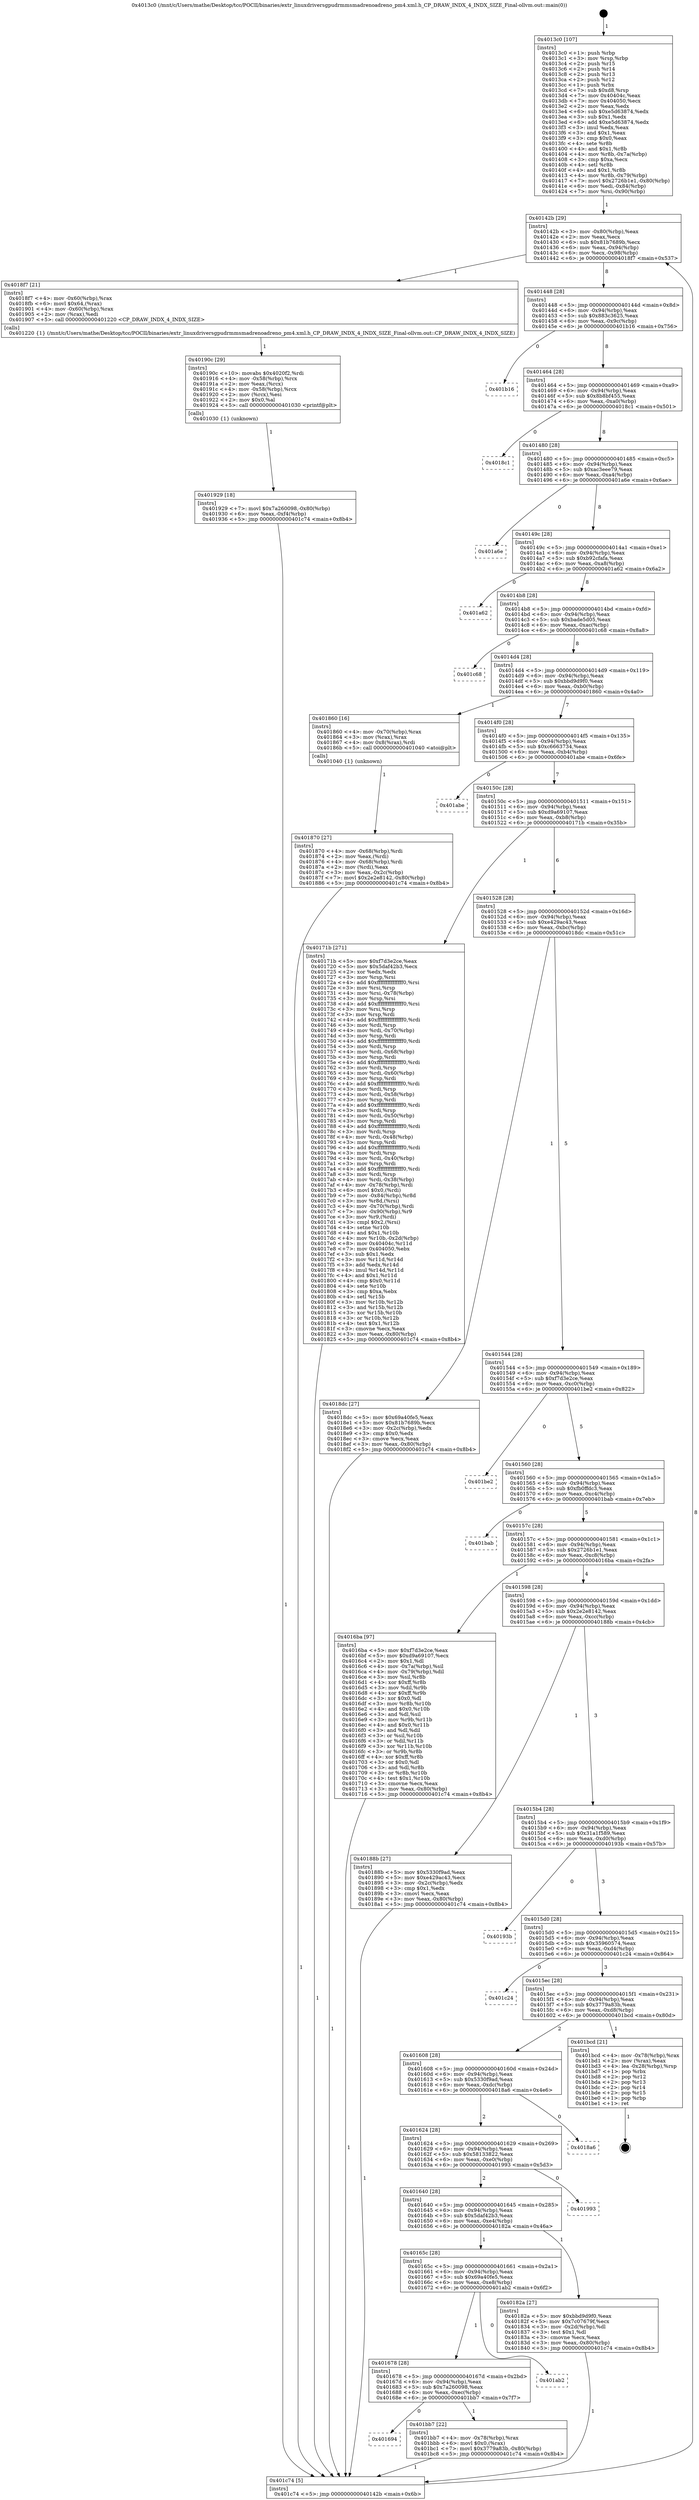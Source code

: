 digraph "0x4013c0" {
  label = "0x4013c0 (/mnt/c/Users/mathe/Desktop/tcc/POCII/binaries/extr_linuxdriversgpudrmmsmadrenoadreno_pm4.xml.h_CP_DRAW_INDX_4_INDX_SIZE_Final-ollvm.out::main(0))"
  labelloc = "t"
  node[shape=record]

  Entry [label="",width=0.3,height=0.3,shape=circle,fillcolor=black,style=filled]
  "0x40142b" [label="{
     0x40142b [29]\l
     | [instrs]\l
     &nbsp;&nbsp;0x40142b \<+3\>: mov -0x80(%rbp),%eax\l
     &nbsp;&nbsp;0x40142e \<+2\>: mov %eax,%ecx\l
     &nbsp;&nbsp;0x401430 \<+6\>: sub $0x81b7689b,%ecx\l
     &nbsp;&nbsp;0x401436 \<+6\>: mov %eax,-0x94(%rbp)\l
     &nbsp;&nbsp;0x40143c \<+6\>: mov %ecx,-0x98(%rbp)\l
     &nbsp;&nbsp;0x401442 \<+6\>: je 00000000004018f7 \<main+0x537\>\l
  }"]
  "0x4018f7" [label="{
     0x4018f7 [21]\l
     | [instrs]\l
     &nbsp;&nbsp;0x4018f7 \<+4\>: mov -0x60(%rbp),%rax\l
     &nbsp;&nbsp;0x4018fb \<+6\>: movl $0x64,(%rax)\l
     &nbsp;&nbsp;0x401901 \<+4\>: mov -0x60(%rbp),%rax\l
     &nbsp;&nbsp;0x401905 \<+2\>: mov (%rax),%edi\l
     &nbsp;&nbsp;0x401907 \<+5\>: call 0000000000401220 \<CP_DRAW_INDX_4_INDX_SIZE\>\l
     | [calls]\l
     &nbsp;&nbsp;0x401220 \{1\} (/mnt/c/Users/mathe/Desktop/tcc/POCII/binaries/extr_linuxdriversgpudrmmsmadrenoadreno_pm4.xml.h_CP_DRAW_INDX_4_INDX_SIZE_Final-ollvm.out::CP_DRAW_INDX_4_INDX_SIZE)\l
  }"]
  "0x401448" [label="{
     0x401448 [28]\l
     | [instrs]\l
     &nbsp;&nbsp;0x401448 \<+5\>: jmp 000000000040144d \<main+0x8d\>\l
     &nbsp;&nbsp;0x40144d \<+6\>: mov -0x94(%rbp),%eax\l
     &nbsp;&nbsp;0x401453 \<+5\>: sub $0x883c3625,%eax\l
     &nbsp;&nbsp;0x401458 \<+6\>: mov %eax,-0x9c(%rbp)\l
     &nbsp;&nbsp;0x40145e \<+6\>: je 0000000000401b16 \<main+0x756\>\l
  }"]
  Exit [label="",width=0.3,height=0.3,shape=circle,fillcolor=black,style=filled,peripheries=2]
  "0x401b16" [label="{
     0x401b16\l
  }", style=dashed]
  "0x401464" [label="{
     0x401464 [28]\l
     | [instrs]\l
     &nbsp;&nbsp;0x401464 \<+5\>: jmp 0000000000401469 \<main+0xa9\>\l
     &nbsp;&nbsp;0x401469 \<+6\>: mov -0x94(%rbp),%eax\l
     &nbsp;&nbsp;0x40146f \<+5\>: sub $0x8b8bf455,%eax\l
     &nbsp;&nbsp;0x401474 \<+6\>: mov %eax,-0xa0(%rbp)\l
     &nbsp;&nbsp;0x40147a \<+6\>: je 00000000004018c1 \<main+0x501\>\l
  }"]
  "0x401694" [label="{
     0x401694\l
  }", style=dashed]
  "0x4018c1" [label="{
     0x4018c1\l
  }", style=dashed]
  "0x401480" [label="{
     0x401480 [28]\l
     | [instrs]\l
     &nbsp;&nbsp;0x401480 \<+5\>: jmp 0000000000401485 \<main+0xc5\>\l
     &nbsp;&nbsp;0x401485 \<+6\>: mov -0x94(%rbp),%eax\l
     &nbsp;&nbsp;0x40148b \<+5\>: sub $0xac3eee79,%eax\l
     &nbsp;&nbsp;0x401490 \<+6\>: mov %eax,-0xa4(%rbp)\l
     &nbsp;&nbsp;0x401496 \<+6\>: je 0000000000401a6e \<main+0x6ae\>\l
  }"]
  "0x401bb7" [label="{
     0x401bb7 [22]\l
     | [instrs]\l
     &nbsp;&nbsp;0x401bb7 \<+4\>: mov -0x78(%rbp),%rax\l
     &nbsp;&nbsp;0x401bbb \<+6\>: movl $0x0,(%rax)\l
     &nbsp;&nbsp;0x401bc1 \<+7\>: movl $0x3779a83b,-0x80(%rbp)\l
     &nbsp;&nbsp;0x401bc8 \<+5\>: jmp 0000000000401c74 \<main+0x8b4\>\l
  }"]
  "0x401a6e" [label="{
     0x401a6e\l
  }", style=dashed]
  "0x40149c" [label="{
     0x40149c [28]\l
     | [instrs]\l
     &nbsp;&nbsp;0x40149c \<+5\>: jmp 00000000004014a1 \<main+0xe1\>\l
     &nbsp;&nbsp;0x4014a1 \<+6\>: mov -0x94(%rbp),%eax\l
     &nbsp;&nbsp;0x4014a7 \<+5\>: sub $0xb92cfafa,%eax\l
     &nbsp;&nbsp;0x4014ac \<+6\>: mov %eax,-0xa8(%rbp)\l
     &nbsp;&nbsp;0x4014b2 \<+6\>: je 0000000000401a62 \<main+0x6a2\>\l
  }"]
  "0x401678" [label="{
     0x401678 [28]\l
     | [instrs]\l
     &nbsp;&nbsp;0x401678 \<+5\>: jmp 000000000040167d \<main+0x2bd\>\l
     &nbsp;&nbsp;0x40167d \<+6\>: mov -0x94(%rbp),%eax\l
     &nbsp;&nbsp;0x401683 \<+5\>: sub $0x7a260098,%eax\l
     &nbsp;&nbsp;0x401688 \<+6\>: mov %eax,-0xec(%rbp)\l
     &nbsp;&nbsp;0x40168e \<+6\>: je 0000000000401bb7 \<main+0x7f7\>\l
  }"]
  "0x401a62" [label="{
     0x401a62\l
  }", style=dashed]
  "0x4014b8" [label="{
     0x4014b8 [28]\l
     | [instrs]\l
     &nbsp;&nbsp;0x4014b8 \<+5\>: jmp 00000000004014bd \<main+0xfd\>\l
     &nbsp;&nbsp;0x4014bd \<+6\>: mov -0x94(%rbp),%eax\l
     &nbsp;&nbsp;0x4014c3 \<+5\>: sub $0xbade5d05,%eax\l
     &nbsp;&nbsp;0x4014c8 \<+6\>: mov %eax,-0xac(%rbp)\l
     &nbsp;&nbsp;0x4014ce \<+6\>: je 0000000000401c68 \<main+0x8a8\>\l
  }"]
  "0x401ab2" [label="{
     0x401ab2\l
  }", style=dashed]
  "0x401c68" [label="{
     0x401c68\l
  }", style=dashed]
  "0x4014d4" [label="{
     0x4014d4 [28]\l
     | [instrs]\l
     &nbsp;&nbsp;0x4014d4 \<+5\>: jmp 00000000004014d9 \<main+0x119\>\l
     &nbsp;&nbsp;0x4014d9 \<+6\>: mov -0x94(%rbp),%eax\l
     &nbsp;&nbsp;0x4014df \<+5\>: sub $0xbbd9d9f0,%eax\l
     &nbsp;&nbsp;0x4014e4 \<+6\>: mov %eax,-0xb0(%rbp)\l
     &nbsp;&nbsp;0x4014ea \<+6\>: je 0000000000401860 \<main+0x4a0\>\l
  }"]
  "0x401929" [label="{
     0x401929 [18]\l
     | [instrs]\l
     &nbsp;&nbsp;0x401929 \<+7\>: movl $0x7a260098,-0x80(%rbp)\l
     &nbsp;&nbsp;0x401930 \<+6\>: mov %eax,-0xf4(%rbp)\l
     &nbsp;&nbsp;0x401936 \<+5\>: jmp 0000000000401c74 \<main+0x8b4\>\l
  }"]
  "0x401860" [label="{
     0x401860 [16]\l
     | [instrs]\l
     &nbsp;&nbsp;0x401860 \<+4\>: mov -0x70(%rbp),%rax\l
     &nbsp;&nbsp;0x401864 \<+3\>: mov (%rax),%rax\l
     &nbsp;&nbsp;0x401867 \<+4\>: mov 0x8(%rax),%rdi\l
     &nbsp;&nbsp;0x40186b \<+5\>: call 0000000000401040 \<atoi@plt\>\l
     | [calls]\l
     &nbsp;&nbsp;0x401040 \{1\} (unknown)\l
  }"]
  "0x4014f0" [label="{
     0x4014f0 [28]\l
     | [instrs]\l
     &nbsp;&nbsp;0x4014f0 \<+5\>: jmp 00000000004014f5 \<main+0x135\>\l
     &nbsp;&nbsp;0x4014f5 \<+6\>: mov -0x94(%rbp),%eax\l
     &nbsp;&nbsp;0x4014fb \<+5\>: sub $0xc6663734,%eax\l
     &nbsp;&nbsp;0x401500 \<+6\>: mov %eax,-0xb4(%rbp)\l
     &nbsp;&nbsp;0x401506 \<+6\>: je 0000000000401abe \<main+0x6fe\>\l
  }"]
  "0x40190c" [label="{
     0x40190c [29]\l
     | [instrs]\l
     &nbsp;&nbsp;0x40190c \<+10\>: movabs $0x4020f2,%rdi\l
     &nbsp;&nbsp;0x401916 \<+4\>: mov -0x58(%rbp),%rcx\l
     &nbsp;&nbsp;0x40191a \<+2\>: mov %eax,(%rcx)\l
     &nbsp;&nbsp;0x40191c \<+4\>: mov -0x58(%rbp),%rcx\l
     &nbsp;&nbsp;0x401920 \<+2\>: mov (%rcx),%esi\l
     &nbsp;&nbsp;0x401922 \<+2\>: mov $0x0,%al\l
     &nbsp;&nbsp;0x401924 \<+5\>: call 0000000000401030 \<printf@plt\>\l
     | [calls]\l
     &nbsp;&nbsp;0x401030 \{1\} (unknown)\l
  }"]
  "0x401abe" [label="{
     0x401abe\l
  }", style=dashed]
  "0x40150c" [label="{
     0x40150c [28]\l
     | [instrs]\l
     &nbsp;&nbsp;0x40150c \<+5\>: jmp 0000000000401511 \<main+0x151\>\l
     &nbsp;&nbsp;0x401511 \<+6\>: mov -0x94(%rbp),%eax\l
     &nbsp;&nbsp;0x401517 \<+5\>: sub $0xd9a69107,%eax\l
     &nbsp;&nbsp;0x40151c \<+6\>: mov %eax,-0xb8(%rbp)\l
     &nbsp;&nbsp;0x401522 \<+6\>: je 000000000040171b \<main+0x35b\>\l
  }"]
  "0x401870" [label="{
     0x401870 [27]\l
     | [instrs]\l
     &nbsp;&nbsp;0x401870 \<+4\>: mov -0x68(%rbp),%rdi\l
     &nbsp;&nbsp;0x401874 \<+2\>: mov %eax,(%rdi)\l
     &nbsp;&nbsp;0x401876 \<+4\>: mov -0x68(%rbp),%rdi\l
     &nbsp;&nbsp;0x40187a \<+2\>: mov (%rdi),%eax\l
     &nbsp;&nbsp;0x40187c \<+3\>: mov %eax,-0x2c(%rbp)\l
     &nbsp;&nbsp;0x40187f \<+7\>: movl $0x2e2e8142,-0x80(%rbp)\l
     &nbsp;&nbsp;0x401886 \<+5\>: jmp 0000000000401c74 \<main+0x8b4\>\l
  }"]
  "0x40171b" [label="{
     0x40171b [271]\l
     | [instrs]\l
     &nbsp;&nbsp;0x40171b \<+5\>: mov $0xf7d3e2ce,%eax\l
     &nbsp;&nbsp;0x401720 \<+5\>: mov $0x5daf42b3,%ecx\l
     &nbsp;&nbsp;0x401725 \<+2\>: xor %edx,%edx\l
     &nbsp;&nbsp;0x401727 \<+3\>: mov %rsp,%rsi\l
     &nbsp;&nbsp;0x40172a \<+4\>: add $0xfffffffffffffff0,%rsi\l
     &nbsp;&nbsp;0x40172e \<+3\>: mov %rsi,%rsp\l
     &nbsp;&nbsp;0x401731 \<+4\>: mov %rsi,-0x78(%rbp)\l
     &nbsp;&nbsp;0x401735 \<+3\>: mov %rsp,%rsi\l
     &nbsp;&nbsp;0x401738 \<+4\>: add $0xfffffffffffffff0,%rsi\l
     &nbsp;&nbsp;0x40173c \<+3\>: mov %rsi,%rsp\l
     &nbsp;&nbsp;0x40173f \<+3\>: mov %rsp,%rdi\l
     &nbsp;&nbsp;0x401742 \<+4\>: add $0xfffffffffffffff0,%rdi\l
     &nbsp;&nbsp;0x401746 \<+3\>: mov %rdi,%rsp\l
     &nbsp;&nbsp;0x401749 \<+4\>: mov %rdi,-0x70(%rbp)\l
     &nbsp;&nbsp;0x40174d \<+3\>: mov %rsp,%rdi\l
     &nbsp;&nbsp;0x401750 \<+4\>: add $0xfffffffffffffff0,%rdi\l
     &nbsp;&nbsp;0x401754 \<+3\>: mov %rdi,%rsp\l
     &nbsp;&nbsp;0x401757 \<+4\>: mov %rdi,-0x68(%rbp)\l
     &nbsp;&nbsp;0x40175b \<+3\>: mov %rsp,%rdi\l
     &nbsp;&nbsp;0x40175e \<+4\>: add $0xfffffffffffffff0,%rdi\l
     &nbsp;&nbsp;0x401762 \<+3\>: mov %rdi,%rsp\l
     &nbsp;&nbsp;0x401765 \<+4\>: mov %rdi,-0x60(%rbp)\l
     &nbsp;&nbsp;0x401769 \<+3\>: mov %rsp,%rdi\l
     &nbsp;&nbsp;0x40176c \<+4\>: add $0xfffffffffffffff0,%rdi\l
     &nbsp;&nbsp;0x401770 \<+3\>: mov %rdi,%rsp\l
     &nbsp;&nbsp;0x401773 \<+4\>: mov %rdi,-0x58(%rbp)\l
     &nbsp;&nbsp;0x401777 \<+3\>: mov %rsp,%rdi\l
     &nbsp;&nbsp;0x40177a \<+4\>: add $0xfffffffffffffff0,%rdi\l
     &nbsp;&nbsp;0x40177e \<+3\>: mov %rdi,%rsp\l
     &nbsp;&nbsp;0x401781 \<+4\>: mov %rdi,-0x50(%rbp)\l
     &nbsp;&nbsp;0x401785 \<+3\>: mov %rsp,%rdi\l
     &nbsp;&nbsp;0x401788 \<+4\>: add $0xfffffffffffffff0,%rdi\l
     &nbsp;&nbsp;0x40178c \<+3\>: mov %rdi,%rsp\l
     &nbsp;&nbsp;0x40178f \<+4\>: mov %rdi,-0x48(%rbp)\l
     &nbsp;&nbsp;0x401793 \<+3\>: mov %rsp,%rdi\l
     &nbsp;&nbsp;0x401796 \<+4\>: add $0xfffffffffffffff0,%rdi\l
     &nbsp;&nbsp;0x40179a \<+3\>: mov %rdi,%rsp\l
     &nbsp;&nbsp;0x40179d \<+4\>: mov %rdi,-0x40(%rbp)\l
     &nbsp;&nbsp;0x4017a1 \<+3\>: mov %rsp,%rdi\l
     &nbsp;&nbsp;0x4017a4 \<+4\>: add $0xfffffffffffffff0,%rdi\l
     &nbsp;&nbsp;0x4017a8 \<+3\>: mov %rdi,%rsp\l
     &nbsp;&nbsp;0x4017ab \<+4\>: mov %rdi,-0x38(%rbp)\l
     &nbsp;&nbsp;0x4017af \<+4\>: mov -0x78(%rbp),%rdi\l
     &nbsp;&nbsp;0x4017b3 \<+6\>: movl $0x0,(%rdi)\l
     &nbsp;&nbsp;0x4017b9 \<+7\>: mov -0x84(%rbp),%r8d\l
     &nbsp;&nbsp;0x4017c0 \<+3\>: mov %r8d,(%rsi)\l
     &nbsp;&nbsp;0x4017c3 \<+4\>: mov -0x70(%rbp),%rdi\l
     &nbsp;&nbsp;0x4017c7 \<+7\>: mov -0x90(%rbp),%r9\l
     &nbsp;&nbsp;0x4017ce \<+3\>: mov %r9,(%rdi)\l
     &nbsp;&nbsp;0x4017d1 \<+3\>: cmpl $0x2,(%rsi)\l
     &nbsp;&nbsp;0x4017d4 \<+4\>: setne %r10b\l
     &nbsp;&nbsp;0x4017d8 \<+4\>: and $0x1,%r10b\l
     &nbsp;&nbsp;0x4017dc \<+4\>: mov %r10b,-0x2d(%rbp)\l
     &nbsp;&nbsp;0x4017e0 \<+8\>: mov 0x40404c,%r11d\l
     &nbsp;&nbsp;0x4017e8 \<+7\>: mov 0x404050,%ebx\l
     &nbsp;&nbsp;0x4017ef \<+3\>: sub $0x1,%edx\l
     &nbsp;&nbsp;0x4017f2 \<+3\>: mov %r11d,%r14d\l
     &nbsp;&nbsp;0x4017f5 \<+3\>: add %edx,%r14d\l
     &nbsp;&nbsp;0x4017f8 \<+4\>: imul %r14d,%r11d\l
     &nbsp;&nbsp;0x4017fc \<+4\>: and $0x1,%r11d\l
     &nbsp;&nbsp;0x401800 \<+4\>: cmp $0x0,%r11d\l
     &nbsp;&nbsp;0x401804 \<+4\>: sete %r10b\l
     &nbsp;&nbsp;0x401808 \<+3\>: cmp $0xa,%ebx\l
     &nbsp;&nbsp;0x40180b \<+4\>: setl %r15b\l
     &nbsp;&nbsp;0x40180f \<+3\>: mov %r10b,%r12b\l
     &nbsp;&nbsp;0x401812 \<+3\>: and %r15b,%r12b\l
     &nbsp;&nbsp;0x401815 \<+3\>: xor %r15b,%r10b\l
     &nbsp;&nbsp;0x401818 \<+3\>: or %r10b,%r12b\l
     &nbsp;&nbsp;0x40181b \<+4\>: test $0x1,%r12b\l
     &nbsp;&nbsp;0x40181f \<+3\>: cmovne %ecx,%eax\l
     &nbsp;&nbsp;0x401822 \<+3\>: mov %eax,-0x80(%rbp)\l
     &nbsp;&nbsp;0x401825 \<+5\>: jmp 0000000000401c74 \<main+0x8b4\>\l
  }"]
  "0x401528" [label="{
     0x401528 [28]\l
     | [instrs]\l
     &nbsp;&nbsp;0x401528 \<+5\>: jmp 000000000040152d \<main+0x16d\>\l
     &nbsp;&nbsp;0x40152d \<+6\>: mov -0x94(%rbp),%eax\l
     &nbsp;&nbsp;0x401533 \<+5\>: sub $0xe429ac43,%eax\l
     &nbsp;&nbsp;0x401538 \<+6\>: mov %eax,-0xbc(%rbp)\l
     &nbsp;&nbsp;0x40153e \<+6\>: je 00000000004018dc \<main+0x51c\>\l
  }"]
  "0x40165c" [label="{
     0x40165c [28]\l
     | [instrs]\l
     &nbsp;&nbsp;0x40165c \<+5\>: jmp 0000000000401661 \<main+0x2a1\>\l
     &nbsp;&nbsp;0x401661 \<+6\>: mov -0x94(%rbp),%eax\l
     &nbsp;&nbsp;0x401667 \<+5\>: sub $0x69a40fe5,%eax\l
     &nbsp;&nbsp;0x40166c \<+6\>: mov %eax,-0xe8(%rbp)\l
     &nbsp;&nbsp;0x401672 \<+6\>: je 0000000000401ab2 \<main+0x6f2\>\l
  }"]
  "0x4018dc" [label="{
     0x4018dc [27]\l
     | [instrs]\l
     &nbsp;&nbsp;0x4018dc \<+5\>: mov $0x69a40fe5,%eax\l
     &nbsp;&nbsp;0x4018e1 \<+5\>: mov $0x81b7689b,%ecx\l
     &nbsp;&nbsp;0x4018e6 \<+3\>: mov -0x2c(%rbp),%edx\l
     &nbsp;&nbsp;0x4018e9 \<+3\>: cmp $0x0,%edx\l
     &nbsp;&nbsp;0x4018ec \<+3\>: cmove %ecx,%eax\l
     &nbsp;&nbsp;0x4018ef \<+3\>: mov %eax,-0x80(%rbp)\l
     &nbsp;&nbsp;0x4018f2 \<+5\>: jmp 0000000000401c74 \<main+0x8b4\>\l
  }"]
  "0x401544" [label="{
     0x401544 [28]\l
     | [instrs]\l
     &nbsp;&nbsp;0x401544 \<+5\>: jmp 0000000000401549 \<main+0x189\>\l
     &nbsp;&nbsp;0x401549 \<+6\>: mov -0x94(%rbp),%eax\l
     &nbsp;&nbsp;0x40154f \<+5\>: sub $0xf7d3e2ce,%eax\l
     &nbsp;&nbsp;0x401554 \<+6\>: mov %eax,-0xc0(%rbp)\l
     &nbsp;&nbsp;0x40155a \<+6\>: je 0000000000401be2 \<main+0x822\>\l
  }"]
  "0x40182a" [label="{
     0x40182a [27]\l
     | [instrs]\l
     &nbsp;&nbsp;0x40182a \<+5\>: mov $0xbbd9d9f0,%eax\l
     &nbsp;&nbsp;0x40182f \<+5\>: mov $0x7c07679f,%ecx\l
     &nbsp;&nbsp;0x401834 \<+3\>: mov -0x2d(%rbp),%dl\l
     &nbsp;&nbsp;0x401837 \<+3\>: test $0x1,%dl\l
     &nbsp;&nbsp;0x40183a \<+3\>: cmovne %ecx,%eax\l
     &nbsp;&nbsp;0x40183d \<+3\>: mov %eax,-0x80(%rbp)\l
     &nbsp;&nbsp;0x401840 \<+5\>: jmp 0000000000401c74 \<main+0x8b4\>\l
  }"]
  "0x401be2" [label="{
     0x401be2\l
  }", style=dashed]
  "0x401560" [label="{
     0x401560 [28]\l
     | [instrs]\l
     &nbsp;&nbsp;0x401560 \<+5\>: jmp 0000000000401565 \<main+0x1a5\>\l
     &nbsp;&nbsp;0x401565 \<+6\>: mov -0x94(%rbp),%eax\l
     &nbsp;&nbsp;0x40156b \<+5\>: sub $0xfb0ffdc3,%eax\l
     &nbsp;&nbsp;0x401570 \<+6\>: mov %eax,-0xc4(%rbp)\l
     &nbsp;&nbsp;0x401576 \<+6\>: je 0000000000401bab \<main+0x7eb\>\l
  }"]
  "0x401640" [label="{
     0x401640 [28]\l
     | [instrs]\l
     &nbsp;&nbsp;0x401640 \<+5\>: jmp 0000000000401645 \<main+0x285\>\l
     &nbsp;&nbsp;0x401645 \<+6\>: mov -0x94(%rbp),%eax\l
     &nbsp;&nbsp;0x40164b \<+5\>: sub $0x5daf42b3,%eax\l
     &nbsp;&nbsp;0x401650 \<+6\>: mov %eax,-0xe4(%rbp)\l
     &nbsp;&nbsp;0x401656 \<+6\>: je 000000000040182a \<main+0x46a\>\l
  }"]
  "0x401bab" [label="{
     0x401bab\l
  }", style=dashed]
  "0x40157c" [label="{
     0x40157c [28]\l
     | [instrs]\l
     &nbsp;&nbsp;0x40157c \<+5\>: jmp 0000000000401581 \<main+0x1c1\>\l
     &nbsp;&nbsp;0x401581 \<+6\>: mov -0x94(%rbp),%eax\l
     &nbsp;&nbsp;0x401587 \<+5\>: sub $0x2726b1e1,%eax\l
     &nbsp;&nbsp;0x40158c \<+6\>: mov %eax,-0xc8(%rbp)\l
     &nbsp;&nbsp;0x401592 \<+6\>: je 00000000004016ba \<main+0x2fa\>\l
  }"]
  "0x401993" [label="{
     0x401993\l
  }", style=dashed]
  "0x4016ba" [label="{
     0x4016ba [97]\l
     | [instrs]\l
     &nbsp;&nbsp;0x4016ba \<+5\>: mov $0xf7d3e2ce,%eax\l
     &nbsp;&nbsp;0x4016bf \<+5\>: mov $0xd9a69107,%ecx\l
     &nbsp;&nbsp;0x4016c4 \<+2\>: mov $0x1,%dl\l
     &nbsp;&nbsp;0x4016c6 \<+4\>: mov -0x7a(%rbp),%sil\l
     &nbsp;&nbsp;0x4016ca \<+4\>: mov -0x79(%rbp),%dil\l
     &nbsp;&nbsp;0x4016ce \<+3\>: mov %sil,%r8b\l
     &nbsp;&nbsp;0x4016d1 \<+4\>: xor $0xff,%r8b\l
     &nbsp;&nbsp;0x4016d5 \<+3\>: mov %dil,%r9b\l
     &nbsp;&nbsp;0x4016d8 \<+4\>: xor $0xff,%r9b\l
     &nbsp;&nbsp;0x4016dc \<+3\>: xor $0x0,%dl\l
     &nbsp;&nbsp;0x4016df \<+3\>: mov %r8b,%r10b\l
     &nbsp;&nbsp;0x4016e2 \<+4\>: and $0x0,%r10b\l
     &nbsp;&nbsp;0x4016e6 \<+3\>: and %dl,%sil\l
     &nbsp;&nbsp;0x4016e9 \<+3\>: mov %r9b,%r11b\l
     &nbsp;&nbsp;0x4016ec \<+4\>: and $0x0,%r11b\l
     &nbsp;&nbsp;0x4016f0 \<+3\>: and %dl,%dil\l
     &nbsp;&nbsp;0x4016f3 \<+3\>: or %sil,%r10b\l
     &nbsp;&nbsp;0x4016f6 \<+3\>: or %dil,%r11b\l
     &nbsp;&nbsp;0x4016f9 \<+3\>: xor %r11b,%r10b\l
     &nbsp;&nbsp;0x4016fc \<+3\>: or %r9b,%r8b\l
     &nbsp;&nbsp;0x4016ff \<+4\>: xor $0xff,%r8b\l
     &nbsp;&nbsp;0x401703 \<+3\>: or $0x0,%dl\l
     &nbsp;&nbsp;0x401706 \<+3\>: and %dl,%r8b\l
     &nbsp;&nbsp;0x401709 \<+3\>: or %r8b,%r10b\l
     &nbsp;&nbsp;0x40170c \<+4\>: test $0x1,%r10b\l
     &nbsp;&nbsp;0x401710 \<+3\>: cmovne %ecx,%eax\l
     &nbsp;&nbsp;0x401713 \<+3\>: mov %eax,-0x80(%rbp)\l
     &nbsp;&nbsp;0x401716 \<+5\>: jmp 0000000000401c74 \<main+0x8b4\>\l
  }"]
  "0x401598" [label="{
     0x401598 [28]\l
     | [instrs]\l
     &nbsp;&nbsp;0x401598 \<+5\>: jmp 000000000040159d \<main+0x1dd\>\l
     &nbsp;&nbsp;0x40159d \<+6\>: mov -0x94(%rbp),%eax\l
     &nbsp;&nbsp;0x4015a3 \<+5\>: sub $0x2e2e8142,%eax\l
     &nbsp;&nbsp;0x4015a8 \<+6\>: mov %eax,-0xcc(%rbp)\l
     &nbsp;&nbsp;0x4015ae \<+6\>: je 000000000040188b \<main+0x4cb\>\l
  }"]
  "0x401c74" [label="{
     0x401c74 [5]\l
     | [instrs]\l
     &nbsp;&nbsp;0x401c74 \<+5\>: jmp 000000000040142b \<main+0x6b\>\l
  }"]
  "0x4013c0" [label="{
     0x4013c0 [107]\l
     | [instrs]\l
     &nbsp;&nbsp;0x4013c0 \<+1\>: push %rbp\l
     &nbsp;&nbsp;0x4013c1 \<+3\>: mov %rsp,%rbp\l
     &nbsp;&nbsp;0x4013c4 \<+2\>: push %r15\l
     &nbsp;&nbsp;0x4013c6 \<+2\>: push %r14\l
     &nbsp;&nbsp;0x4013c8 \<+2\>: push %r13\l
     &nbsp;&nbsp;0x4013ca \<+2\>: push %r12\l
     &nbsp;&nbsp;0x4013cc \<+1\>: push %rbx\l
     &nbsp;&nbsp;0x4013cd \<+7\>: sub $0xd8,%rsp\l
     &nbsp;&nbsp;0x4013d4 \<+7\>: mov 0x40404c,%eax\l
     &nbsp;&nbsp;0x4013db \<+7\>: mov 0x404050,%ecx\l
     &nbsp;&nbsp;0x4013e2 \<+2\>: mov %eax,%edx\l
     &nbsp;&nbsp;0x4013e4 \<+6\>: sub $0xe5d63874,%edx\l
     &nbsp;&nbsp;0x4013ea \<+3\>: sub $0x1,%edx\l
     &nbsp;&nbsp;0x4013ed \<+6\>: add $0xe5d63874,%edx\l
     &nbsp;&nbsp;0x4013f3 \<+3\>: imul %edx,%eax\l
     &nbsp;&nbsp;0x4013f6 \<+3\>: and $0x1,%eax\l
     &nbsp;&nbsp;0x4013f9 \<+3\>: cmp $0x0,%eax\l
     &nbsp;&nbsp;0x4013fc \<+4\>: sete %r8b\l
     &nbsp;&nbsp;0x401400 \<+4\>: and $0x1,%r8b\l
     &nbsp;&nbsp;0x401404 \<+4\>: mov %r8b,-0x7a(%rbp)\l
     &nbsp;&nbsp;0x401408 \<+3\>: cmp $0xa,%ecx\l
     &nbsp;&nbsp;0x40140b \<+4\>: setl %r8b\l
     &nbsp;&nbsp;0x40140f \<+4\>: and $0x1,%r8b\l
     &nbsp;&nbsp;0x401413 \<+4\>: mov %r8b,-0x79(%rbp)\l
     &nbsp;&nbsp;0x401417 \<+7\>: movl $0x2726b1e1,-0x80(%rbp)\l
     &nbsp;&nbsp;0x40141e \<+6\>: mov %edi,-0x84(%rbp)\l
     &nbsp;&nbsp;0x401424 \<+7\>: mov %rsi,-0x90(%rbp)\l
  }"]
  "0x401624" [label="{
     0x401624 [28]\l
     | [instrs]\l
     &nbsp;&nbsp;0x401624 \<+5\>: jmp 0000000000401629 \<main+0x269\>\l
     &nbsp;&nbsp;0x401629 \<+6\>: mov -0x94(%rbp),%eax\l
     &nbsp;&nbsp;0x40162f \<+5\>: sub $0x58133822,%eax\l
     &nbsp;&nbsp;0x401634 \<+6\>: mov %eax,-0xe0(%rbp)\l
     &nbsp;&nbsp;0x40163a \<+6\>: je 0000000000401993 \<main+0x5d3\>\l
  }"]
  "0x4018a6" [label="{
     0x4018a6\l
  }", style=dashed]
  "0x40188b" [label="{
     0x40188b [27]\l
     | [instrs]\l
     &nbsp;&nbsp;0x40188b \<+5\>: mov $0x5330f9ad,%eax\l
     &nbsp;&nbsp;0x401890 \<+5\>: mov $0xe429ac43,%ecx\l
     &nbsp;&nbsp;0x401895 \<+3\>: mov -0x2c(%rbp),%edx\l
     &nbsp;&nbsp;0x401898 \<+3\>: cmp $0x1,%edx\l
     &nbsp;&nbsp;0x40189b \<+3\>: cmovl %ecx,%eax\l
     &nbsp;&nbsp;0x40189e \<+3\>: mov %eax,-0x80(%rbp)\l
     &nbsp;&nbsp;0x4018a1 \<+5\>: jmp 0000000000401c74 \<main+0x8b4\>\l
  }"]
  "0x4015b4" [label="{
     0x4015b4 [28]\l
     | [instrs]\l
     &nbsp;&nbsp;0x4015b4 \<+5\>: jmp 00000000004015b9 \<main+0x1f9\>\l
     &nbsp;&nbsp;0x4015b9 \<+6\>: mov -0x94(%rbp),%eax\l
     &nbsp;&nbsp;0x4015bf \<+5\>: sub $0x31a1f589,%eax\l
     &nbsp;&nbsp;0x4015c4 \<+6\>: mov %eax,-0xd0(%rbp)\l
     &nbsp;&nbsp;0x4015ca \<+6\>: je 000000000040193b \<main+0x57b\>\l
  }"]
  "0x401608" [label="{
     0x401608 [28]\l
     | [instrs]\l
     &nbsp;&nbsp;0x401608 \<+5\>: jmp 000000000040160d \<main+0x24d\>\l
     &nbsp;&nbsp;0x40160d \<+6\>: mov -0x94(%rbp),%eax\l
     &nbsp;&nbsp;0x401613 \<+5\>: sub $0x5330f9ad,%eax\l
     &nbsp;&nbsp;0x401618 \<+6\>: mov %eax,-0xdc(%rbp)\l
     &nbsp;&nbsp;0x40161e \<+6\>: je 00000000004018a6 \<main+0x4e6\>\l
  }"]
  "0x40193b" [label="{
     0x40193b\l
  }", style=dashed]
  "0x4015d0" [label="{
     0x4015d0 [28]\l
     | [instrs]\l
     &nbsp;&nbsp;0x4015d0 \<+5\>: jmp 00000000004015d5 \<main+0x215\>\l
     &nbsp;&nbsp;0x4015d5 \<+6\>: mov -0x94(%rbp),%eax\l
     &nbsp;&nbsp;0x4015db \<+5\>: sub $0x35960574,%eax\l
     &nbsp;&nbsp;0x4015e0 \<+6\>: mov %eax,-0xd4(%rbp)\l
     &nbsp;&nbsp;0x4015e6 \<+6\>: je 0000000000401c24 \<main+0x864\>\l
  }"]
  "0x401bcd" [label="{
     0x401bcd [21]\l
     | [instrs]\l
     &nbsp;&nbsp;0x401bcd \<+4\>: mov -0x78(%rbp),%rax\l
     &nbsp;&nbsp;0x401bd1 \<+2\>: mov (%rax),%eax\l
     &nbsp;&nbsp;0x401bd3 \<+4\>: lea -0x28(%rbp),%rsp\l
     &nbsp;&nbsp;0x401bd7 \<+1\>: pop %rbx\l
     &nbsp;&nbsp;0x401bd8 \<+2\>: pop %r12\l
     &nbsp;&nbsp;0x401bda \<+2\>: pop %r13\l
     &nbsp;&nbsp;0x401bdc \<+2\>: pop %r14\l
     &nbsp;&nbsp;0x401bde \<+2\>: pop %r15\l
     &nbsp;&nbsp;0x401be0 \<+1\>: pop %rbp\l
     &nbsp;&nbsp;0x401be1 \<+1\>: ret\l
  }"]
  "0x401c24" [label="{
     0x401c24\l
  }", style=dashed]
  "0x4015ec" [label="{
     0x4015ec [28]\l
     | [instrs]\l
     &nbsp;&nbsp;0x4015ec \<+5\>: jmp 00000000004015f1 \<main+0x231\>\l
     &nbsp;&nbsp;0x4015f1 \<+6\>: mov -0x94(%rbp),%eax\l
     &nbsp;&nbsp;0x4015f7 \<+5\>: sub $0x3779a83b,%eax\l
     &nbsp;&nbsp;0x4015fc \<+6\>: mov %eax,-0xd8(%rbp)\l
     &nbsp;&nbsp;0x401602 \<+6\>: je 0000000000401bcd \<main+0x80d\>\l
  }"]
  Entry -> "0x4013c0" [label=" 1"]
  "0x40142b" -> "0x4018f7" [label=" 1"]
  "0x40142b" -> "0x401448" [label=" 8"]
  "0x401bcd" -> Exit [label=" 1"]
  "0x401448" -> "0x401b16" [label=" 0"]
  "0x401448" -> "0x401464" [label=" 8"]
  "0x401bb7" -> "0x401c74" [label=" 1"]
  "0x401464" -> "0x4018c1" [label=" 0"]
  "0x401464" -> "0x401480" [label=" 8"]
  "0x401678" -> "0x401694" [label=" 0"]
  "0x401480" -> "0x401a6e" [label=" 0"]
  "0x401480" -> "0x40149c" [label=" 8"]
  "0x401678" -> "0x401bb7" [label=" 1"]
  "0x40149c" -> "0x401a62" [label=" 0"]
  "0x40149c" -> "0x4014b8" [label=" 8"]
  "0x40165c" -> "0x401678" [label=" 1"]
  "0x4014b8" -> "0x401c68" [label=" 0"]
  "0x4014b8" -> "0x4014d4" [label=" 8"]
  "0x40165c" -> "0x401ab2" [label=" 0"]
  "0x4014d4" -> "0x401860" [label=" 1"]
  "0x4014d4" -> "0x4014f0" [label=" 7"]
  "0x401929" -> "0x401c74" [label=" 1"]
  "0x4014f0" -> "0x401abe" [label=" 0"]
  "0x4014f0" -> "0x40150c" [label=" 7"]
  "0x40190c" -> "0x401929" [label=" 1"]
  "0x40150c" -> "0x40171b" [label=" 1"]
  "0x40150c" -> "0x401528" [label=" 6"]
  "0x4018f7" -> "0x40190c" [label=" 1"]
  "0x401528" -> "0x4018dc" [label=" 1"]
  "0x401528" -> "0x401544" [label=" 5"]
  "0x4018dc" -> "0x401c74" [label=" 1"]
  "0x401544" -> "0x401be2" [label=" 0"]
  "0x401544" -> "0x401560" [label=" 5"]
  "0x40188b" -> "0x401c74" [label=" 1"]
  "0x401560" -> "0x401bab" [label=" 0"]
  "0x401560" -> "0x40157c" [label=" 5"]
  "0x401860" -> "0x401870" [label=" 1"]
  "0x40157c" -> "0x4016ba" [label=" 1"]
  "0x40157c" -> "0x401598" [label=" 4"]
  "0x4016ba" -> "0x401c74" [label=" 1"]
  "0x4013c0" -> "0x40142b" [label=" 1"]
  "0x401c74" -> "0x40142b" [label=" 8"]
  "0x40182a" -> "0x401c74" [label=" 1"]
  "0x40171b" -> "0x401c74" [label=" 1"]
  "0x401640" -> "0x40182a" [label=" 1"]
  "0x401598" -> "0x40188b" [label=" 1"]
  "0x401598" -> "0x4015b4" [label=" 3"]
  "0x401870" -> "0x401c74" [label=" 1"]
  "0x4015b4" -> "0x40193b" [label=" 0"]
  "0x4015b4" -> "0x4015d0" [label=" 3"]
  "0x401624" -> "0x401993" [label=" 0"]
  "0x4015d0" -> "0x401c24" [label=" 0"]
  "0x4015d0" -> "0x4015ec" [label=" 3"]
  "0x401640" -> "0x40165c" [label=" 1"]
  "0x4015ec" -> "0x401bcd" [label=" 1"]
  "0x4015ec" -> "0x401608" [label=" 2"]
  "0x401624" -> "0x401640" [label=" 2"]
  "0x401608" -> "0x4018a6" [label=" 0"]
  "0x401608" -> "0x401624" [label=" 2"]
}
